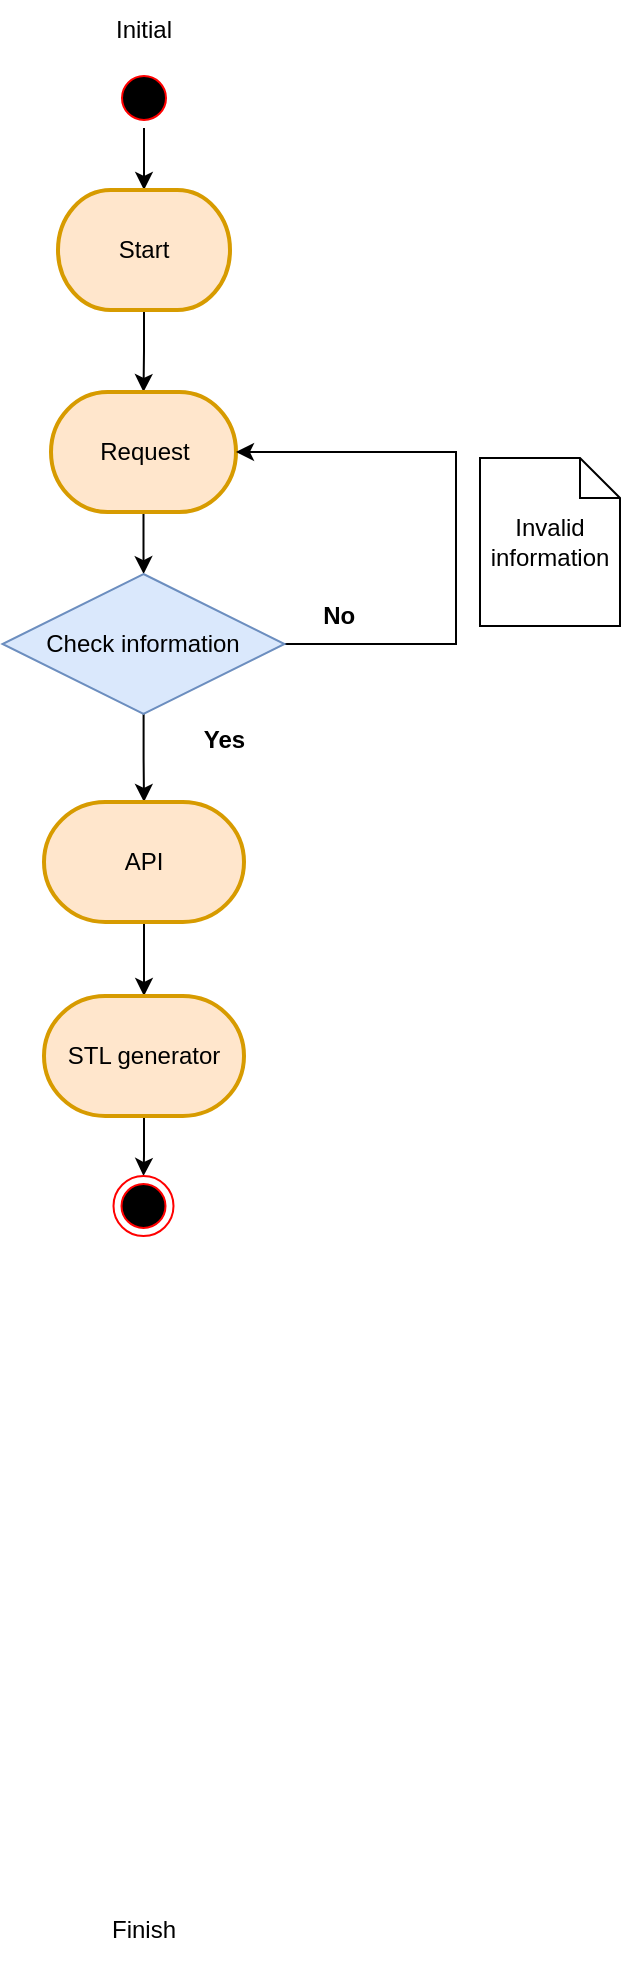 <mxfile version="20.4.1" type="github">
  <diagram id="1b9RebD6VQjj0RV2ONf3" name="Page-1">
    <mxGraphModel dx="1038" dy="539" grid="0" gridSize="10" guides="1" tooltips="1" connect="1" arrows="1" fold="1" page="1" pageScale="1" pageWidth="827" pageHeight="1169" background="#FFFFFF" math="0" shadow="0">
      <root>
        <mxCell id="0" />
        <mxCell id="1" parent="0" />
        <mxCell id="NB3Hqat46p2spOTS6d-m-13" value="" style="edgeStyle=orthogonalEdgeStyle;rounded=0;orthogonalLoop=1;jettySize=auto;html=1;" parent="1" source="NB3Hqat46p2spOTS6d-m-4" target="NB3Hqat46p2spOTS6d-m-8" edge="1">
          <mxGeometry relative="1" as="geometry" />
        </mxCell>
        <mxCell id="NB3Hqat46p2spOTS6d-m-4" value="" style="ellipse;html=1;shape=startState;fillColor=#000000;strokeColor=#ff0000;" parent="1" vertex="1">
          <mxGeometry x="352" y="63" width="30" height="30" as="geometry" />
        </mxCell>
        <mxCell id="NB3Hqat46p2spOTS6d-m-10" value="" style="edgeStyle=orthogonalEdgeStyle;rounded=0;orthogonalLoop=1;jettySize=auto;html=1;" parent="1" source="NB3Hqat46p2spOTS6d-m-8" target="NB3Hqat46p2spOTS6d-m-9" edge="1">
          <mxGeometry relative="1" as="geometry" />
        </mxCell>
        <mxCell id="NB3Hqat46p2spOTS6d-m-8" value="Start" style="strokeWidth=2;html=1;shape=mxgraph.flowchart.terminator;whiteSpace=wrap;fillColor=#ffe6cc;strokeColor=#d79b00;" parent="1" vertex="1">
          <mxGeometry x="324" y="124" width="86" height="60" as="geometry" />
        </mxCell>
        <mxCell id="NB3Hqat46p2spOTS6d-m-24" style="edgeStyle=orthogonalEdgeStyle;rounded=0;orthogonalLoop=1;jettySize=auto;html=1;" parent="1" source="NB3Hqat46p2spOTS6d-m-9" target="NB3Hqat46p2spOTS6d-m-21" edge="1">
          <mxGeometry relative="1" as="geometry" />
        </mxCell>
        <mxCell id="NB3Hqat46p2spOTS6d-m-9" value="Request" style="strokeWidth=2;html=1;shape=mxgraph.flowchart.terminator;whiteSpace=wrap;fillColor=#ffe6cc;strokeColor=#d79b00;" parent="1" vertex="1">
          <mxGeometry x="320.5" y="225" width="92.5" height="60" as="geometry" />
        </mxCell>
        <mxCell id="NB3Hqat46p2spOTS6d-m-41" value="" style="edgeStyle=orthogonalEdgeStyle;rounded=0;orthogonalLoop=1;jettySize=auto;html=1;strokeColor=#000000;endArrow=classic;endFill=1;" parent="1" source="NB3Hqat46p2spOTS6d-m-21" target="NB3Hqat46p2spOTS6d-m-26" edge="1">
          <mxGeometry relative="1" as="geometry" />
        </mxCell>
        <mxCell id="NB3Hqat46p2spOTS6d-m-43" value="" style="edgeStyle=orthogonalEdgeStyle;rounded=0;orthogonalLoop=1;jettySize=auto;html=1;strokeColor=#000000;endArrow=classic;endFill=1;entryX=1;entryY=0.5;entryDx=0;entryDy=0;entryPerimeter=0;" parent="1" source="NB3Hqat46p2spOTS6d-m-21" target="NB3Hqat46p2spOTS6d-m-9" edge="1">
          <mxGeometry relative="1" as="geometry">
            <Array as="points">
              <mxPoint x="523" y="351" />
              <mxPoint x="523" y="255" />
            </Array>
          </mxGeometry>
        </mxCell>
        <mxCell id="NB3Hqat46p2spOTS6d-m-21" value="Check information" style="rhombus;whiteSpace=wrap;html=1;fillColor=#dae8fc;strokeColor=#6c8ebf;" parent="1" vertex="1">
          <mxGeometry x="296.25" y="316" width="141" height="70" as="geometry" />
        </mxCell>
        <mxCell id="NB3Hqat46p2spOTS6d-m-25" value="Invalid information" style="shape=note;size=20;whiteSpace=wrap;html=1;" parent="1" vertex="1">
          <mxGeometry x="535" y="258" width="70" height="84" as="geometry" />
        </mxCell>
        <mxCell id="D9-njwtmof78aq4h25T1-2" value="" style="edgeStyle=orthogonalEdgeStyle;rounded=0;orthogonalLoop=1;jettySize=auto;html=1;" edge="1" parent="1" source="NB3Hqat46p2spOTS6d-m-26" target="NB3Hqat46p2spOTS6d-m-31">
          <mxGeometry relative="1" as="geometry" />
        </mxCell>
        <mxCell id="NB3Hqat46p2spOTS6d-m-26" value="API" style="strokeWidth=2;html=1;shape=mxgraph.flowchart.terminator;whiteSpace=wrap;fillColor=#ffe6cc;strokeColor=#d79b00;" parent="1" vertex="1">
          <mxGeometry x="317" y="430" width="100" height="60" as="geometry" />
        </mxCell>
        <mxCell id="D9-njwtmof78aq4h25T1-4" value="" style="edgeStyle=orthogonalEdgeStyle;rounded=0;orthogonalLoop=1;jettySize=auto;html=1;" edge="1" parent="1" source="NB3Hqat46p2spOTS6d-m-31" target="NB3Hqat46p2spOTS6d-m-33">
          <mxGeometry relative="1" as="geometry" />
        </mxCell>
        <mxCell id="NB3Hqat46p2spOTS6d-m-31" value="STL generator" style="strokeWidth=2;html=1;shape=mxgraph.flowchart.terminator;whiteSpace=wrap;fillColor=#ffe6cc;strokeColor=#d79b00;" parent="1" vertex="1">
          <mxGeometry x="317" y="527" width="100" height="60" as="geometry" />
        </mxCell>
        <mxCell id="NB3Hqat46p2spOTS6d-m-33" value="" style="ellipse;html=1;shape=endState;fillColor=#000000;strokeColor=#ff0000;" parent="1" vertex="1">
          <mxGeometry x="351.75" y="617" width="30" height="30" as="geometry" />
        </mxCell>
        <mxCell id="NB3Hqat46p2spOTS6d-m-39" value="Yes" style="text;align=center;fontStyle=1;verticalAlign=middle;spacingLeft=3;spacingRight=3;strokeColor=none;rotatable=0;points=[[0,0.5],[1,0.5]];portConstraint=eastwest;fillColor=#FFFFFF;" parent="1" vertex="1">
          <mxGeometry x="377.25" y="388" width="60" height="20" as="geometry" />
        </mxCell>
        <mxCell id="NB3Hqat46p2spOTS6d-m-42" value="No" style="text;align=center;fontStyle=1;verticalAlign=middle;spacingLeft=3;spacingRight=3;strokeColor=none;rotatable=0;points=[[0,0.5],[1,0.5]];portConstraint=eastwest;fillColor=#FFFFFF;" parent="1" vertex="1">
          <mxGeometry x="437.25" y="326" width="54.75" height="20" as="geometry" />
        </mxCell>
        <mxCell id="NB3Hqat46p2spOTS6d-m-45" value="Initial" style="text;html=1;strokeColor=none;fillColor=none;align=center;verticalAlign=middle;whiteSpace=wrap;rounded=0;" parent="1" vertex="1">
          <mxGeometry x="336.75" y="29" width="60" height="30" as="geometry" />
        </mxCell>
        <mxCell id="NB3Hqat46p2spOTS6d-m-46" value="Finish" style="text;html=1;strokeColor=none;fillColor=none;align=center;verticalAlign=middle;whiteSpace=wrap;rounded=0;" parent="1" vertex="1">
          <mxGeometry x="337" y="979" width="60" height="30" as="geometry" />
        </mxCell>
      </root>
    </mxGraphModel>
  </diagram>
</mxfile>
